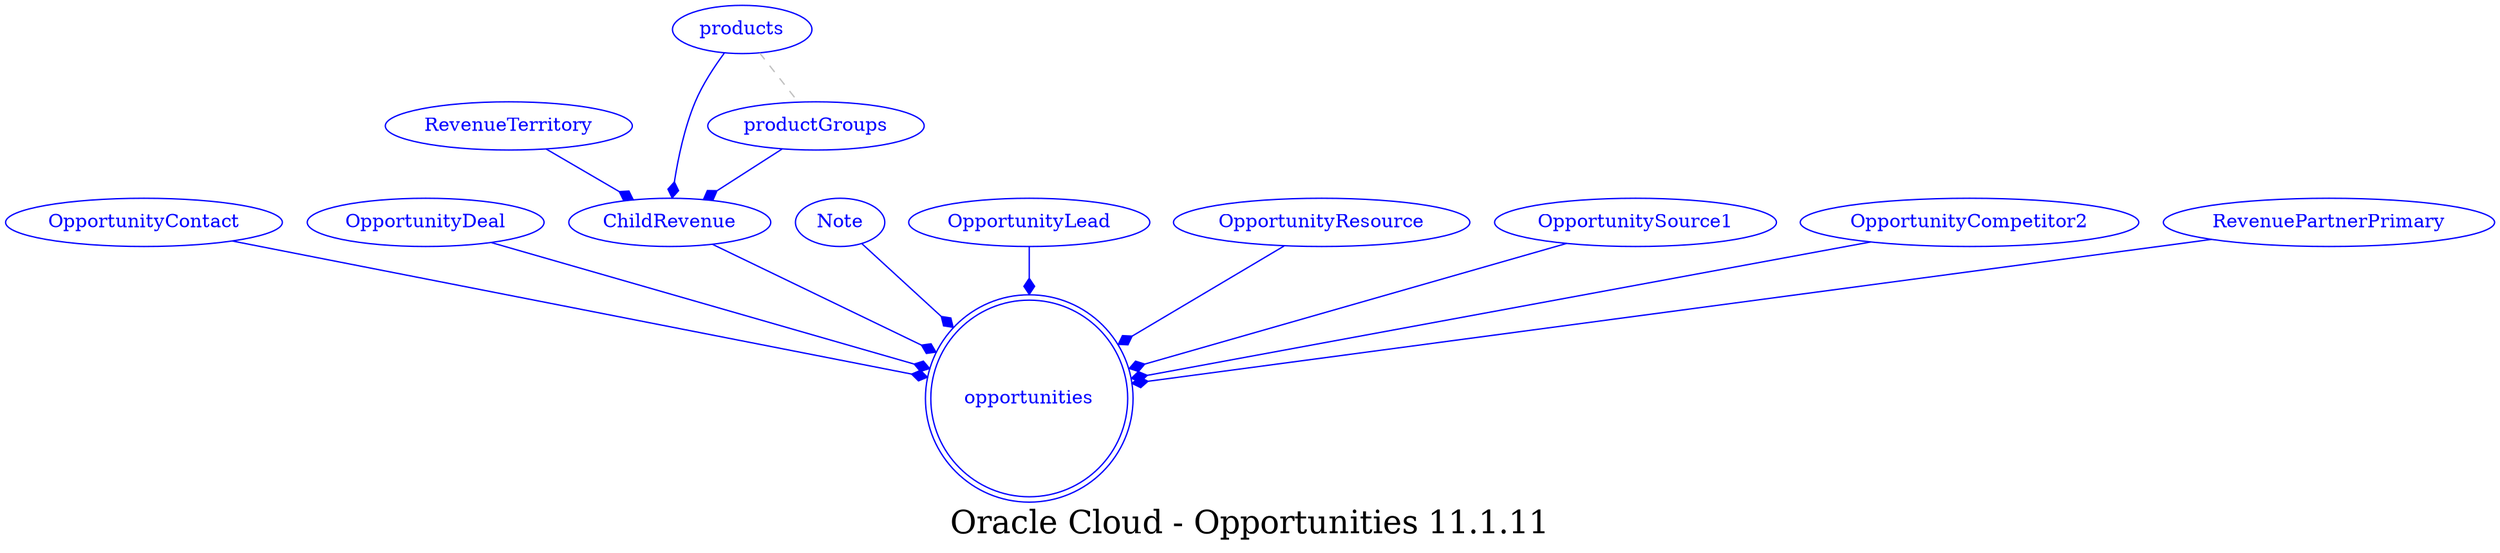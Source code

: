 digraph LexiconGraph {
graph[label="Oracle Cloud - Opportunities 11.1.11", fontsize=24]
splines=true
"opportunities" [color=blue, fontcolor=blue, shape=doublecircle]
"OpportunityContact" -> "opportunities" [color=blue, fontcolor=blue, arrowhead=diamond, arrowtail=none]
"OpportunityContact" [color=blue, fontcolor=blue, shape=ellipse]
"OpportunityDeal" -> "opportunities" [color=blue, fontcolor=blue, arrowhead=diamond, arrowtail=none]
"OpportunityDeal" [color=blue, fontcolor=blue, shape=ellipse]
"ChildRevenue" -> "opportunities" [color=blue, fontcolor=blue, arrowhead=diamond, arrowtail=none]
"ChildRevenue" [color=blue, fontcolor=blue, shape=ellipse]
"RevenueTerritory" -> "ChildRevenue" [color=blue, fontcolor=blue, arrowhead=diamond, arrowtail=none]
"RevenueTerritory" [color=blue, fontcolor=blue, shape=ellipse]
"products" -> "ChildRevenue" [color=blue, fontcolor=blue, arrowhead=diamond, arrowtail=none]
"products" [color=blue, fontcolor=blue, shape=ellipse]
"productGroups" -> "ChildRevenue" [color=blue, fontcolor=blue, arrowhead=diamond, arrowtail=none]
"productGroups" [color=blue, fontcolor=blue, shape=ellipse]
"products" -> "productGroups" [color=grey, fontcolor=grey, arrowhead=none, arrowtail=none, style=dashed]
"Note" -> "opportunities" [color=blue, fontcolor=blue, arrowhead=diamond, arrowtail=none]
"Note" [color=blue, fontcolor=blue, shape=ellipse]
"OpportunityLead" -> "opportunities" [color=blue, fontcolor=blue, arrowhead=diamond, arrowtail=none]
"OpportunityLead" [color=blue, fontcolor=blue, shape=ellipse]
"OpportunityResource" -> "opportunities" [color=blue, fontcolor=blue, arrowhead=diamond, arrowtail=none]
"OpportunityResource" [color=blue, fontcolor=blue, shape=ellipse]
"OpportunitySource1" -> "opportunities" [color=blue, fontcolor=blue, arrowhead=diamond, arrowtail=none]
"OpportunitySource1" [color=blue, fontcolor=blue, shape=ellipse]
"OpportunityCompetitor2" -> "opportunities" [color=blue, fontcolor=blue, arrowhead=diamond, arrowtail=none]
"OpportunityCompetitor2" [color=blue, fontcolor=blue, shape=ellipse]
"RevenuePartnerPrimary" -> "opportunities" [color=blue, fontcolor=blue, arrowhead=diamond, arrowtail=none]
"RevenuePartnerPrimary" [color=blue, fontcolor=blue, shape=ellipse]
}

